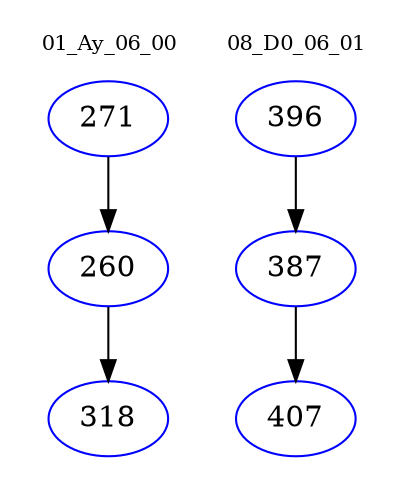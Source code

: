 digraph{
subgraph cluster_0 {
color = white
label = "01_Ay_06_00";
fontsize=10;
T0_271 [label="271", color="blue"]
T0_271 -> T0_260 [color="black"]
T0_260 [label="260", color="blue"]
T0_260 -> T0_318 [color="black"]
T0_318 [label="318", color="blue"]
}
subgraph cluster_1 {
color = white
label = "08_D0_06_01";
fontsize=10;
T1_396 [label="396", color="blue"]
T1_396 -> T1_387 [color="black"]
T1_387 [label="387", color="blue"]
T1_387 -> T1_407 [color="black"]
T1_407 [label="407", color="blue"]
}
}
